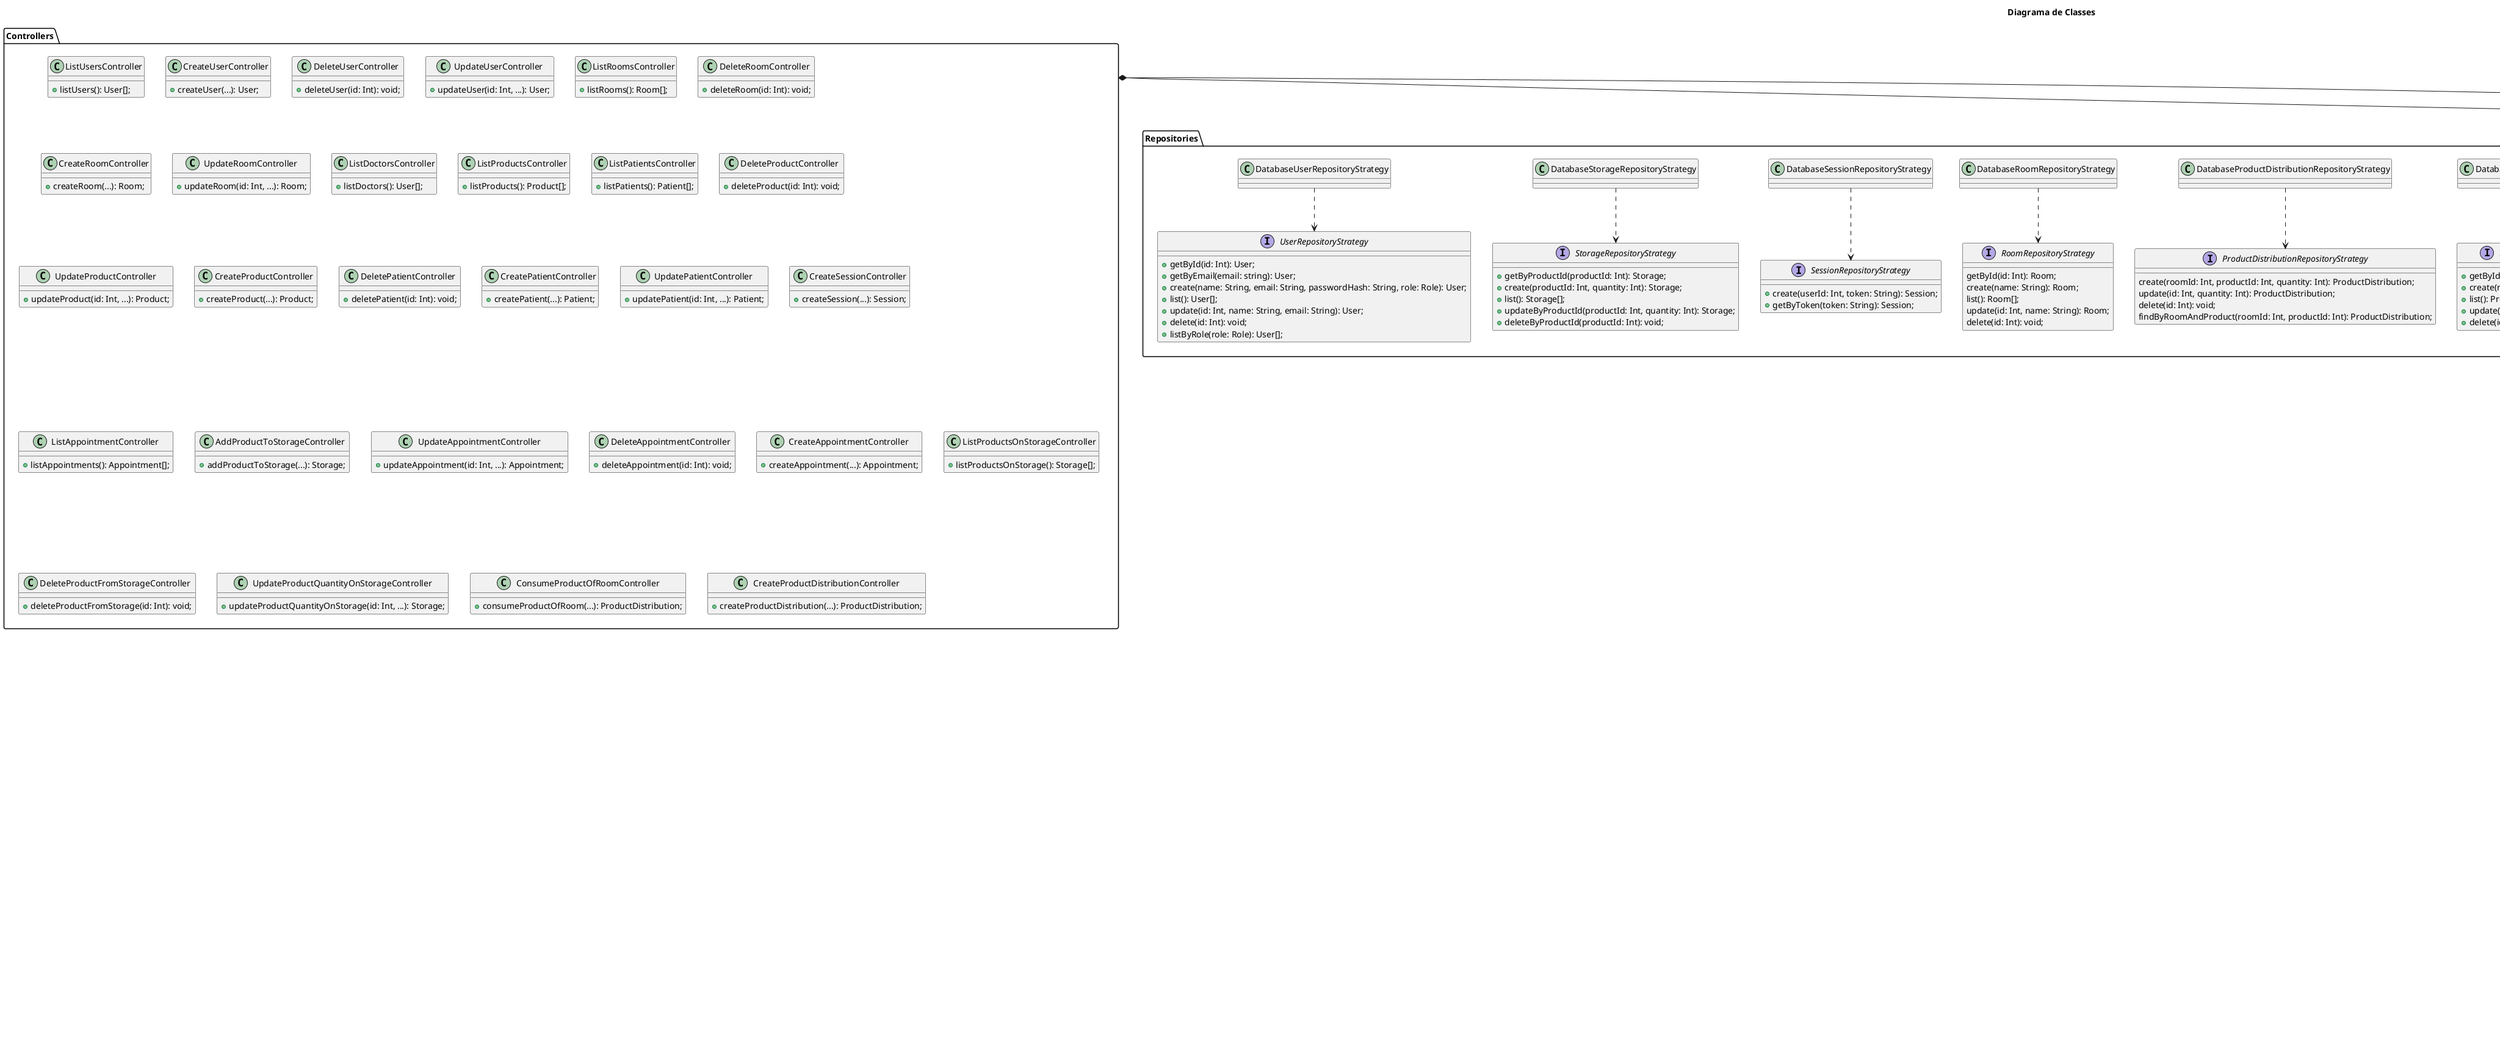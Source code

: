 @startuml

title "Diagrama de Classes"

package Modelo {
  class User {
    + id: Int
    + name: String
    + email: String
    + passwordHash: String
    + role: Role
    +  createdAt: Date
    +  updatedAt: Date
  }

  class Session {
    + id: Int
    + token: String
    +  createdAt: Date
    +  updatedAt: Date
  }

  class Room {
    + id: Int
    + name: String
    +  createdAt: Date
    +  updatedAt: Date
  }

  class Product {
    + id: Int
    + name: String
    + storage
    +  createdAt: Date
    +  updatedAt: Date
  }

  class Storage {
    + id: Int
    + quantity: Int
    +  createdAt: Date
    +  updatedAt: Date
  }

  class ProductDistribution {
    + id: Int
    + quantity: Int
    +  createdAt: Date
    +  updatedAt: Date
  }

  class Patient {
    + id: Int
    + name: String
    + email: String
    + cpf: String
    +  createdAt: Date
    +  updatedAt: Date
  }

  class Appointment {
    + id: Int
    + status: AppointmentStatus
    +  createdAt: Date
    +  updatedAt: Date
  }

  enum Role {
    ADMIN
    SECRETARY
    DOCTOR
    STORAGE_MANAGER
  }

  enum AppointmentStatus {
    SCHEDULED
    ON_GOING
    CANCELED
    DONE
  }

  User "1" -- "0.." Session: pertence a

  Room "1" -- "0.." ProductDistribution: contém produtos

  ProductDistribution "0..*" -- "1" Product: distribuido em salas

  Product "0..*" -- "1" Storage: armazenado em

  Appointment "0..*" -- "1" Patient: participa

  Appointment "0..*" -- "1" User: atende a uma

  Appointment "1" -- "0..*" Room: ocorre em
}

package Repositories {
  class DatabaseAppointmentRepositoryStrategy {
  }

  interface AppointmentRepositoryStrategy {
    + getById(id: Int): Appointment;
    + create(doctorId: Int, patientId: Int, status: AppointmentStatus): Appointment;
    + list(): Appointment[];
    + update(id: Int, status: AppointmentStatus): Appointment;
    + delete(id: Int): Promise<void>;
  }

  DatabaseAppointmentRepositoryStrategy -[dashed]-> AppointmentRepositoryStrategy

  class DatabasePatientRepositoryStrategy {
  }

  interface PatientRepositoryStrategy {
    + getById(id: Int): Patient;
    + getByCpf(cpf: String): Patient;
    + create(data: PatientData): Patient;
    + list(): Promise<Patient[]>;
    + update(id: Int, data: Omit<PatientData, "cpf">): Patient;
    + delete(id: Int): void;
  }

  DatabasePatientRepositoryStrategy -[dashed]-> PatientRepositoryStrategy

  class DatabaseProductRepositoryStrategy {
  }

  interface ProductRepositoryStrategy {
    + getById(id: Int): <Product;
    + create(name: string): Product;
    + list(): Product[];
    + update(id: Int, name: string): Product;
    + delete(id: Int): void;
  }

  DatabaseProductRepositoryStrategy -[dashed]-> ProductRepositoryStrategy

  class DatabaseProductDistributionRepositoryStrategy {
  }

  interface ProductDistributionRepositoryStrategy {
    create(roomId: Int, productId: Int, quantity: Int): ProductDistribution;
    update(id: Int, quantity: Int): ProductDistribution;
    delete(id: Int): void;
    findByRoomAndProduct(roomId: Int, productId: Int): ProductDistribution;
  }

  DatabaseProductDistributionRepositoryStrategy -[dashed]-> ProductDistributionRepositoryStrategy

  class DatabaseRoomRepositoryStrategy {
  }

  interface RoomRepositoryStrategy {
    getById(id: Int): Room;
    create(name: String): Room;
    list(): Room[];
    update(id: Int, name: String): Room;
    delete(id: Int): void;
  }

  DatabaseRoomRepositoryStrategy -[dashed]-> RoomRepositoryStrategy

  class DatabaseSessionRepositoryStrategy {
  }

  interface SessionRepositoryStrategy {
    + create(userId: Int, token: String): Session;
    + getByToken(token: String): Session;
  }

  DatabaseSessionRepositoryStrategy -[dashed]-> SessionRepositoryStrategy

  class DatabaseStorageRepositoryStrategy {
  }

  interface StorageRepositoryStrategy {
    + getByProductId(productId: Int): Storage;
    + create(productId: Int, quantity: Int): Storage;
    + list(): Storage[];
    + updateByProductId(productId: Int, quantity: Int): Storage;
    + deleteByProductId(productId: Int): void;
  }

  DatabaseStorageRepositoryStrategy -[dashed]-> StorageRepositoryStrategy

  class DatabaseUserRepositoryStrategy {
  }

  interface UserRepositoryStrategy {
    + getById(id: Int): User;
    + getByEmail(email: string): User;
    + create(name: String, email: String, passwordHash: String, role: Role): User;
    + list(): User[];
    + update(id: Int, name: String, email: String): User;
    + delete(id: Int): void;
    + listByRole(role: Role): User[];
  }

  DatabaseUserRepositoryStrategy -[dashed]-> UserRepositoryStrategy
}

class PrismaSchema {
  + findUnique<T>(): T;
  + findMany<T>(): T;
  + create<T>(): T;
  + update<T>(): T;
  + delete<T>(): T;
}

Repositories *-- PrismaSchema

PrismaSchema *-- Modelo

package Controllers {
  class ListUsersController {
    + listUsers(): User[];
  }
  class CreateUserController {
    + createUser(...): User;
  }
  class DeleteUserController {
    + deleteUser(id: Int): void;
  }
  class UpdateUserController {
    + updateUser(id: Int, ...): User;
  }
  class ListRoomsController {
    + listRooms(): Room[];
  }
  class DeleteRoomController {
    + deleteRoom(id: Int): void;
  }
  class CreateRoomController {
    + createRoom(...): Room;
  }
  class UpdateRoomController {
    + updateRoom(id: Int, ...): Room;
  }
  class ListDoctorsController {
    + listDoctors(): User[];
  }
  class ListProductsController {
    + listProducts(): Product[];
  }
  class ListPatientsController {
    + listPatients(): Patient[];
  }
  class DeleteProductController {
    + deleteProduct(id: Int): void;
  }
  class UpdateProductController {
    + updateProduct(id: Int, ...): Product;
  }
  class CreateProductController {
    + createProduct(...): Product;
  }
  class DeletePatientController {
    + deletePatient(id: Int): void;
  }
  class CreatePatientController {
    + createPatient(...): Patient;
  }
  class UpdatePatientController {
    + updatePatient(id: Int, ...): Patient;
  }
  class CreateSessionController {
    + createSession(...): Session;
  }
  class ListAppointmentController {
    + listAppointments(): Appointment[];
  }
  class AddProductToStorageController {
    + addProductToStorage(...): Storage;
  }
  class UpdateAppointmentController {
    + updateAppointment(id: Int, ...): Appointment;
  }
  class DeleteAppointmentController {
    + deleteAppointment(id: Int): void;
  }
  class CreateAppointmentController {
    + createAppointment(...): Appointment;
  }
  class ListProductsOnStorageController {
    + listProductsOnStorage(): Storage[];
  }
  class DeleteProductFromStorageController {
    + deleteProductFromStorage(id: Int): void;
  }
  class UpdateProductQuantityOnStorageController {
    + updateProductQuantityOnStorage(id: Int, ...): Storage;
  }
  class ConsumeProductOfRoomController {
    + consumeProductOfRoom(...): ProductDistribution;
  }
  class CreateProductDistributionController {
    + createProductDistribution(...): ProductDistribution;
  }
}

Controllers *-- Repositories

package Services {
  interface PasswordHasherStrategy {
    + hash(password: String): String;
    + compare(password: String, hash: String): Boolean;
  }
  class BCryptPasswordHasherStrategy {
  }
  BCryptPasswordHasherStrategy -[dashed]-> PasswordHasherStrategy

  interface TokenGeneratorStrategy {
    + generateToken(): String;
  }
  class CryptoTokenGeneratorStrategy {
  }
  CryptoTokenGeneratorStrategy -[dashed]-> TokenGeneratorStrategy
}

Controllers *-- Services

note right of Repositories
  interfaces de repository
  compoem os Controllers
end note

note right of Modelo
  Classes do modelo
  compoem
  o PrismaSchema
end note

note right of PrismaSchema
  PrismaSchema compõe
  todas classes de repository
end note

note bottom of Services
  classes de serviço
  compoem
  os controllers
end note
 
@enduml
